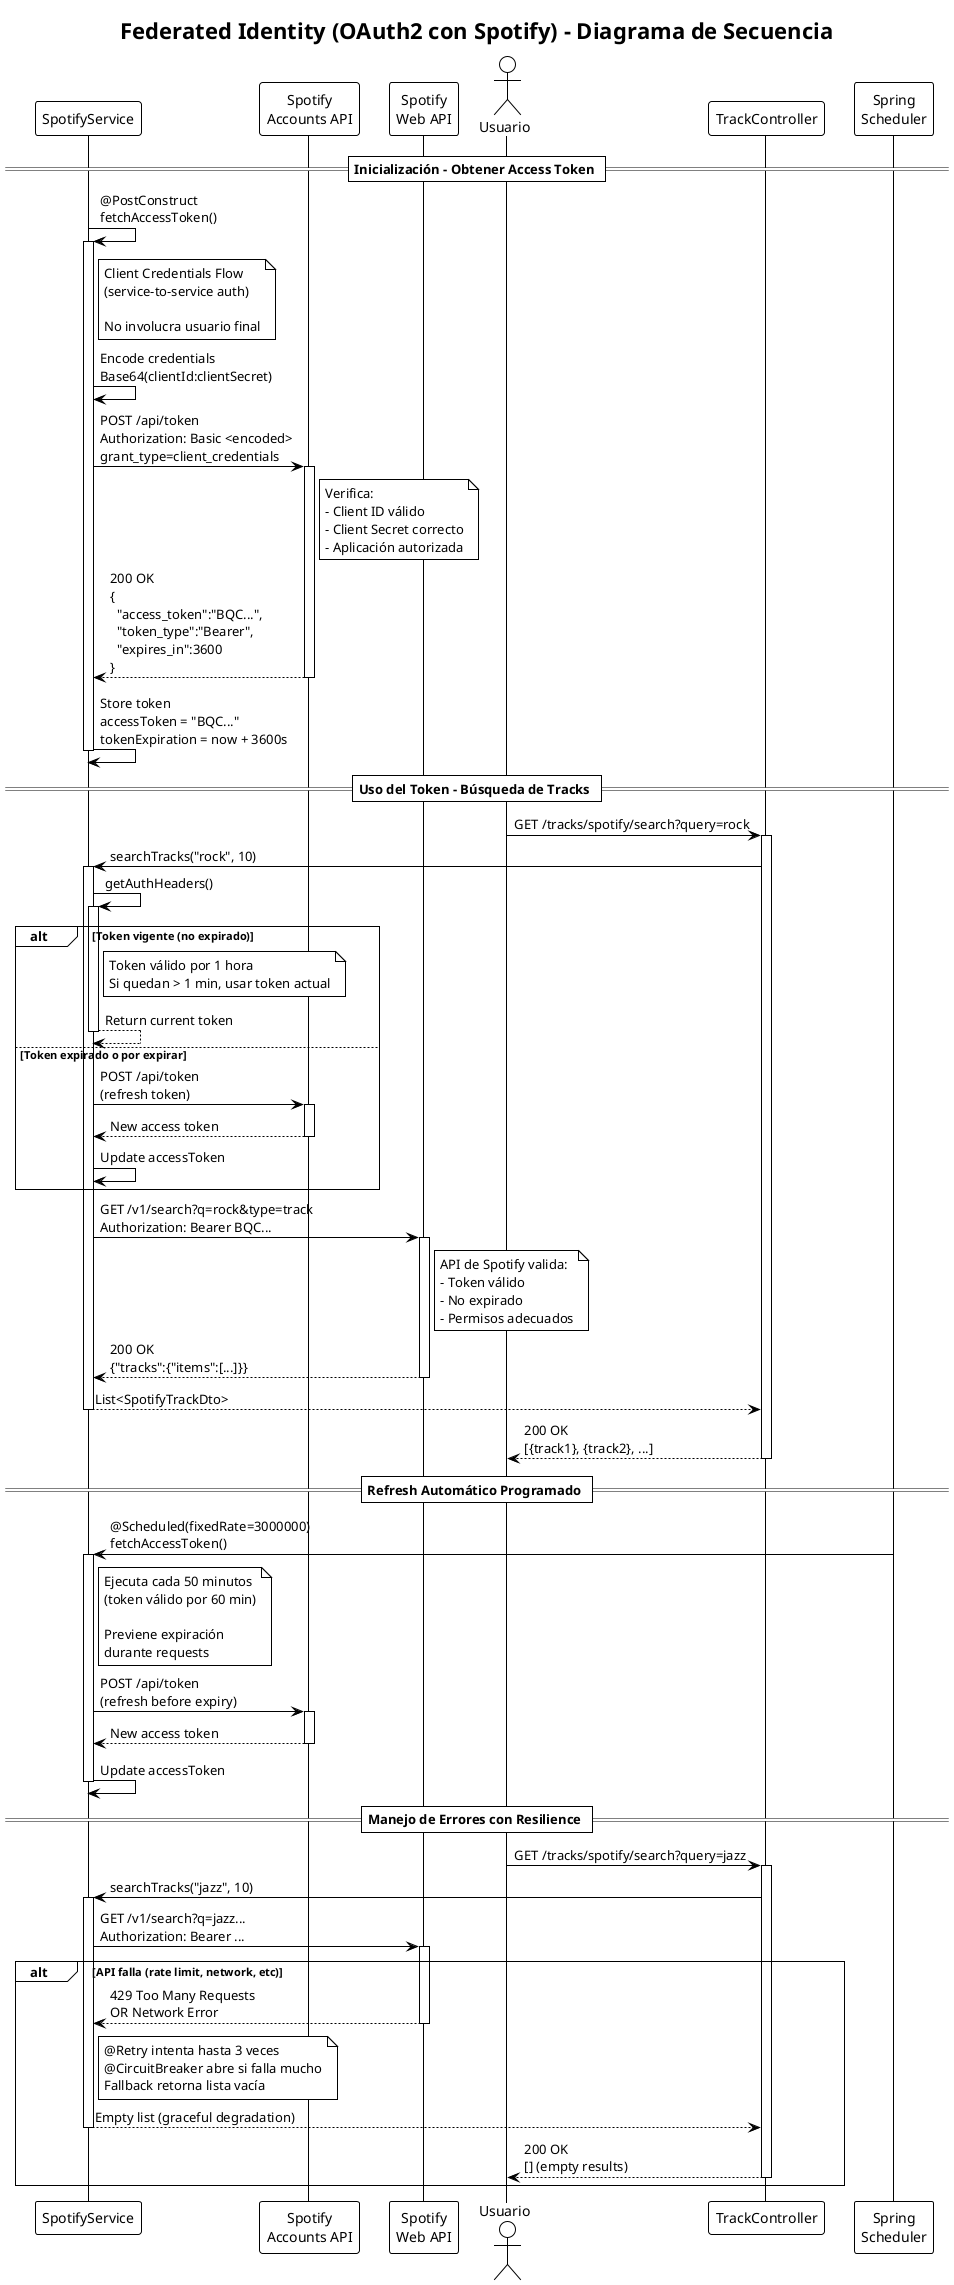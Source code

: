 @startuml federated-identity-oauth2-sequence
!theme plain
title Federated Identity (OAuth2 con Spotify) - Diagrama de Secuencia

participant "SpotifyService" as Service
participant "Spotify\nAccounts API" as SpotifyAuth
participant "Spotify\nWeb API" as SpotifyAPI

== Inicialización - Obtener Access Token ==

Service -> Service: @PostConstruct\nfetchAccessToken()
activate Service

note right of Service
  Client Credentials Flow
  (service-to-service auth)
  
  No involucra usuario final
end note

Service -> Service: Encode credentials\nBase64(clientId:clientSecret)

Service -> SpotifyAuth: POST /api/token\nAuthorization: Basic <encoded>\ngrant_type=client_credentials
activate SpotifyAuth

note right of SpotifyAuth
  Verifica:
  - Client ID válido
  - Client Secret correcto
  - Aplicación autorizada
end note

SpotifyAuth --> Service: 200 OK\n{\n  "access_token":"BQC...",\n  "token_type":"Bearer",\n  "expires_in":3600\n}
deactivate SpotifyAuth

Service -> Service: Store token\naccessToken = "BQC..."\ntokenExpiration = now + 3600s
deactivate Service

== Uso del Token - Búsqueda de Tracks ==

actor Usuario
participant "TrackController" as Controller

Usuario -> Controller: GET /tracks/spotify/search?query=rock
activate Controller

Controller -> Service: searchTracks("rock", 10)
activate Service

Service -> Service: getAuthHeaders()
activate Service

alt Token vigente (no expirado)
  note right of Service
    Token válido por 1 hora
    Si quedan > 1 min, usar token actual
  end note
  Service --> Service: Return current token
  deactivate Service
else Token expirado o por expirar
  Service -> SpotifyAuth: POST /api/token\n(refresh token)
  activate SpotifyAuth
  SpotifyAuth --> Service: New access token
  deactivate SpotifyAuth
  Service -> Service: Update accessToken
end

Service -> SpotifyAPI: GET /v1/search?q=rock&type=track\nAuthorization: Bearer BQC...
activate SpotifyAPI

note right of SpotifyAPI
  API de Spotify valida:
  - Token válido
  - No expirado
  - Permisos adecuados
end note

SpotifyAPI --> Service: 200 OK\n{"tracks":{"items":[...]}}
deactivate SpotifyAPI

Service --> Controller: List<SpotifyTrackDto>
deactivate Service

Controller --> Usuario: 200 OK\n[{track1}, {track2}, ...]
deactivate Controller

== Refresh Automático Programado ==

participant "Spring\nScheduler" as Scheduler

Scheduler -> Service: @Scheduled(fixedRate=3000000)\nfetchAccessToken()
activate Service

note right of Service
  Ejecuta cada 50 minutos
  (token válido por 60 min)
  
  Previene expiración
  durante requests
end note

Service -> SpotifyAuth: POST /api/token\n(refresh before expiry)
activate SpotifyAuth
SpotifyAuth --> Service: New access token
deactivate SpotifyAuth

Service -> Service: Update accessToken
deactivate Service

== Manejo de Errores con Resilience ==

Usuario -> Controller: GET /tracks/spotify/search?query=jazz
activate Controller

Controller -> Service: searchTracks("jazz", 10)
activate Service

Service -> SpotifyAPI: GET /v1/search?q=jazz...\nAuthorization: Bearer ...
activate SpotifyAPI

alt API falla (rate limit, network, etc)
  SpotifyAPI --> Service: 429 Too Many Requests\nOR Network Error
  deactivate SpotifyAPI
  
  note right of Service
    @Retry intenta hasta 3 veces
    @CircuitBreaker abre si falla mucho
    Fallback retorna lista vacía
  end note
  
  Service --> Controller: Empty list (graceful degradation)
  deactivate Service
  
  Controller --> Usuario: 200 OK\n[] (empty results)
  deactivate Controller
end

@enduml
